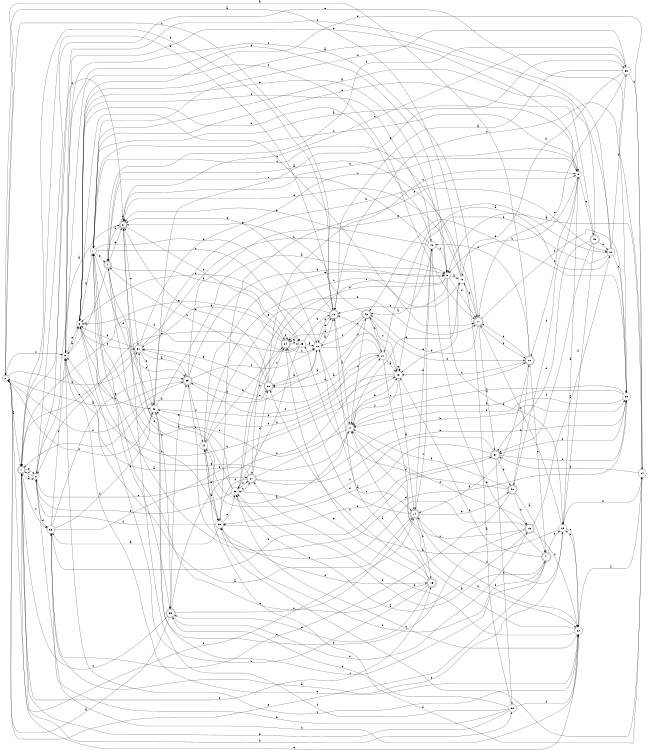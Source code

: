 digraph n37_9 {
__start0 [label="" shape="none"];

rankdir=LR;
size="8,5";

s0 [style="filled", color="black", fillcolor="white" shape="circle", label="0"];
s1 [style="rounded,filled", color="black", fillcolor="white" shape="doublecircle", label="1"];
s2 [style="filled", color="black", fillcolor="white" shape="circle", label="2"];
s3 [style="rounded,filled", color="black", fillcolor="white" shape="doublecircle", label="3"];
s4 [style="rounded,filled", color="black", fillcolor="white" shape="doublecircle", label="4"];
s5 [style="filled", color="black", fillcolor="white" shape="circle", label="5"];
s6 [style="filled", color="black", fillcolor="white" shape="circle", label="6"];
s7 [style="filled", color="black", fillcolor="white" shape="circle", label="7"];
s8 [style="filled", color="black", fillcolor="white" shape="circle", label="8"];
s9 [style="filled", color="black", fillcolor="white" shape="circle", label="9"];
s10 [style="filled", color="black", fillcolor="white" shape="circle", label="10"];
s11 [style="rounded,filled", color="black", fillcolor="white" shape="doublecircle", label="11"];
s12 [style="rounded,filled", color="black", fillcolor="white" shape="doublecircle", label="12"];
s13 [style="filled", color="black", fillcolor="white" shape="circle", label="13"];
s14 [style="rounded,filled", color="black", fillcolor="white" shape="doublecircle", label="14"];
s15 [style="rounded,filled", color="black", fillcolor="white" shape="doublecircle", label="15"];
s16 [style="rounded,filled", color="black", fillcolor="white" shape="doublecircle", label="16"];
s17 [style="filled", color="black", fillcolor="white" shape="circle", label="17"];
s18 [style="filled", color="black", fillcolor="white" shape="circle", label="18"];
s19 [style="rounded,filled", color="black", fillcolor="white" shape="doublecircle", label="19"];
s20 [style="filled", color="black", fillcolor="white" shape="circle", label="20"];
s21 [style="filled", color="black", fillcolor="white" shape="circle", label="21"];
s22 [style="filled", color="black", fillcolor="white" shape="circle", label="22"];
s23 [style="filled", color="black", fillcolor="white" shape="circle", label="23"];
s24 [style="rounded,filled", color="black", fillcolor="white" shape="doublecircle", label="24"];
s25 [style="filled", color="black", fillcolor="white" shape="circle", label="25"];
s26 [style="filled", color="black", fillcolor="white" shape="circle", label="26"];
s27 [style="rounded,filled", color="black", fillcolor="white" shape="doublecircle", label="27"];
s28 [style="filled", color="black", fillcolor="white" shape="circle", label="28"];
s29 [style="rounded,filled", color="black", fillcolor="white" shape="doublecircle", label="29"];
s30 [style="rounded,filled", color="black", fillcolor="white" shape="doublecircle", label="30"];
s31 [style="filled", color="black", fillcolor="white" shape="circle", label="31"];
s32 [style="filled", color="black", fillcolor="white" shape="circle", label="32"];
s33 [style="filled", color="black", fillcolor="white" shape="circle", label="33"];
s34 [style="filled", color="black", fillcolor="white" shape="circle", label="34"];
s35 [style="filled", color="black", fillcolor="white" shape="circle", label="35"];
s36 [style="filled", color="black", fillcolor="white" shape="circle", label="36"];
s37 [style="rounded,filled", color="black", fillcolor="white" shape="doublecircle", label="37"];
s38 [style="filled", color="black", fillcolor="white" shape="circle", label="38"];
s39 [style="rounded,filled", color="black", fillcolor="white" shape="doublecircle", label="39"];
s40 [style="rounded,filled", color="black", fillcolor="white" shape="doublecircle", label="40"];
s41 [style="rounded,filled", color="black", fillcolor="white" shape="doublecircle", label="41"];
s42 [style="filled", color="black", fillcolor="white" shape="circle", label="42"];
s43 [style="rounded,filled", color="black", fillcolor="white" shape="doublecircle", label="43"];
s44 [style="filled", color="black", fillcolor="white" shape="circle", label="44"];
s45 [style="rounded,filled", color="black", fillcolor="white" shape="doublecircle", label="45"];
s0 -> s1 [label="a"];
s0 -> s14 [label="b"];
s0 -> s5 [label="c"];
s0 -> s29 [label="d"];
s0 -> s41 [label="e"];
s0 -> s31 [label="f"];
s1 -> s2 [label="a"];
s1 -> s38 [label="b"];
s1 -> s36 [label="c"];
s1 -> s16 [label="d"];
s1 -> s2 [label="e"];
s1 -> s15 [label="f"];
s2 -> s3 [label="a"];
s2 -> s22 [label="b"];
s2 -> s27 [label="c"];
s2 -> s36 [label="d"];
s2 -> s28 [label="e"];
s2 -> s1 [label="f"];
s3 -> s4 [label="a"];
s3 -> s3 [label="b"];
s3 -> s31 [label="c"];
s3 -> s8 [label="d"];
s3 -> s24 [label="e"];
s3 -> s1 [label="f"];
s4 -> s5 [label="a"];
s4 -> s25 [label="b"];
s4 -> s35 [label="c"];
s4 -> s3 [label="d"];
s4 -> s29 [label="e"];
s4 -> s33 [label="f"];
s5 -> s6 [label="a"];
s5 -> s22 [label="b"];
s5 -> s22 [label="c"];
s5 -> s9 [label="d"];
s5 -> s6 [label="e"];
s5 -> s11 [label="f"];
s6 -> s7 [label="a"];
s6 -> s32 [label="b"];
s6 -> s11 [label="c"];
s6 -> s31 [label="d"];
s6 -> s9 [label="e"];
s6 -> s42 [label="f"];
s7 -> s8 [label="a"];
s7 -> s39 [label="b"];
s7 -> s25 [label="c"];
s7 -> s18 [label="d"];
s7 -> s4 [label="e"];
s7 -> s32 [label="f"];
s8 -> s6 [label="a"];
s8 -> s9 [label="b"];
s8 -> s7 [label="c"];
s8 -> s12 [label="d"];
s8 -> s45 [label="e"];
s8 -> s40 [label="f"];
s9 -> s10 [label="a"];
s9 -> s23 [label="b"];
s9 -> s16 [label="c"];
s9 -> s27 [label="d"];
s9 -> s24 [label="e"];
s9 -> s11 [label="f"];
s10 -> s0 [label="a"];
s10 -> s11 [label="b"];
s10 -> s7 [label="c"];
s10 -> s13 [label="d"];
s10 -> s17 [label="e"];
s10 -> s3 [label="f"];
s11 -> s4 [label="a"];
s11 -> s12 [label="b"];
s11 -> s5 [label="c"];
s11 -> s28 [label="d"];
s11 -> s43 [label="e"];
s11 -> s37 [label="f"];
s12 -> s0 [label="a"];
s12 -> s11 [label="b"];
s12 -> s13 [label="c"];
s12 -> s42 [label="d"];
s12 -> s41 [label="e"];
s12 -> s14 [label="f"];
s13 -> s14 [label="a"];
s13 -> s5 [label="b"];
s13 -> s43 [label="c"];
s13 -> s32 [label="d"];
s13 -> s13 [label="e"];
s13 -> s17 [label="f"];
s14 -> s5 [label="a"];
s14 -> s15 [label="b"];
s14 -> s42 [label="c"];
s14 -> s24 [label="d"];
s14 -> s40 [label="e"];
s14 -> s22 [label="f"];
s15 -> s16 [label="a"];
s15 -> s6 [label="b"];
s15 -> s7 [label="c"];
s15 -> s39 [label="d"];
s15 -> s26 [label="e"];
s15 -> s30 [label="f"];
s16 -> s17 [label="a"];
s16 -> s1 [label="b"];
s16 -> s0 [label="c"];
s16 -> s18 [label="d"];
s16 -> s44 [label="e"];
s16 -> s3 [label="f"];
s17 -> s18 [label="a"];
s17 -> s13 [label="b"];
s17 -> s7 [label="c"];
s17 -> s19 [label="d"];
s17 -> s6 [label="e"];
s17 -> s43 [label="f"];
s18 -> s16 [label="a"];
s18 -> s1 [label="b"];
s18 -> s14 [label="c"];
s18 -> s6 [label="d"];
s18 -> s16 [label="e"];
s18 -> s13 [label="f"];
s19 -> s20 [label="a"];
s19 -> s26 [label="b"];
s19 -> s17 [label="c"];
s19 -> s31 [label="d"];
s19 -> s7 [label="e"];
s19 -> s22 [label="f"];
s20 -> s21 [label="a"];
s20 -> s13 [label="b"];
s20 -> s2 [label="c"];
s20 -> s5 [label="d"];
s20 -> s28 [label="e"];
s20 -> s33 [label="f"];
s21 -> s13 [label="a"];
s21 -> s22 [label="b"];
s21 -> s16 [label="c"];
s21 -> s30 [label="d"];
s21 -> s31 [label="e"];
s21 -> s29 [label="f"];
s22 -> s17 [label="a"];
s22 -> s23 [label="b"];
s22 -> s26 [label="c"];
s22 -> s27 [label="d"];
s22 -> s1 [label="e"];
s22 -> s34 [label="f"];
s23 -> s8 [label="a"];
s23 -> s24 [label="b"];
s23 -> s11 [label="c"];
s23 -> s34 [label="d"];
s23 -> s22 [label="e"];
s23 -> s14 [label="f"];
s24 -> s25 [label="a"];
s24 -> s26 [label="b"];
s24 -> s18 [label="c"];
s24 -> s31 [label="d"];
s24 -> s6 [label="e"];
s24 -> s24 [label="f"];
s25 -> s18 [label="a"];
s25 -> s16 [label="b"];
s25 -> s26 [label="c"];
s25 -> s24 [label="d"];
s25 -> s2 [label="e"];
s25 -> s1 [label="f"];
s26 -> s3 [label="a"];
s26 -> s11 [label="b"];
s26 -> s27 [label="c"];
s26 -> s32 [label="d"];
s26 -> s2 [label="e"];
s26 -> s27 [label="f"];
s27 -> s5 [label="a"];
s27 -> s28 [label="b"];
s27 -> s12 [label="c"];
s27 -> s30 [label="d"];
s27 -> s28 [label="e"];
s27 -> s35 [label="f"];
s28 -> s17 [label="a"];
s28 -> s17 [label="b"];
s28 -> s17 [label="c"];
s28 -> s29 [label="d"];
s28 -> s43 [label="e"];
s28 -> s37 [label="f"];
s29 -> s0 [label="a"];
s29 -> s9 [label="b"];
s29 -> s18 [label="c"];
s29 -> s30 [label="d"];
s29 -> s20 [label="e"];
s29 -> s44 [label="f"];
s30 -> s18 [label="a"];
s30 -> s4 [label="b"];
s30 -> s8 [label="c"];
s30 -> s3 [label="d"];
s30 -> s31 [label="e"];
s30 -> s24 [label="f"];
s31 -> s29 [label="a"];
s31 -> s9 [label="b"];
s31 -> s8 [label="c"];
s31 -> s6 [label="d"];
s31 -> s1 [label="e"];
s31 -> s32 [label="f"];
s32 -> s9 [label="a"];
s32 -> s8 [label="b"];
s32 -> s0 [label="c"];
s32 -> s21 [label="d"];
s32 -> s33 [label="e"];
s32 -> s39 [label="f"];
s33 -> s16 [label="a"];
s33 -> s10 [label="b"];
s33 -> s3 [label="c"];
s33 -> s34 [label="d"];
s33 -> s11 [label="e"];
s33 -> s7 [label="f"];
s34 -> s9 [label="a"];
s34 -> s35 [label="b"];
s34 -> s16 [label="c"];
s34 -> s44 [label="d"];
s34 -> s6 [label="e"];
s34 -> s37 [label="f"];
s35 -> s36 [label="a"];
s35 -> s44 [label="b"];
s35 -> s20 [label="c"];
s35 -> s15 [label="d"];
s35 -> s26 [label="e"];
s35 -> s2 [label="f"];
s36 -> s23 [label="a"];
s36 -> s37 [label="b"];
s36 -> s5 [label="c"];
s36 -> s13 [label="d"];
s36 -> s29 [label="e"];
s36 -> s32 [label="f"];
s37 -> s35 [label="a"];
s37 -> s35 [label="b"];
s37 -> s38 [label="c"];
s37 -> s40 [label="d"];
s37 -> s28 [label="e"];
s37 -> s44 [label="f"];
s38 -> s10 [label="a"];
s38 -> s36 [label="b"];
s38 -> s39 [label="c"];
s38 -> s22 [label="d"];
s38 -> s1 [label="e"];
s38 -> s3 [label="f"];
s39 -> s0 [label="a"];
s39 -> s19 [label="b"];
s39 -> s1 [label="c"];
s39 -> s14 [label="d"];
s39 -> s29 [label="e"];
s39 -> s21 [label="f"];
s40 -> s41 [label="a"];
s40 -> s12 [label="b"];
s40 -> s19 [label="c"];
s40 -> s25 [label="d"];
s40 -> s36 [label="e"];
s40 -> s17 [label="f"];
s41 -> s26 [label="a"];
s41 -> s23 [label="b"];
s41 -> s32 [label="c"];
s41 -> s13 [label="d"];
s41 -> s42 [label="e"];
s41 -> s35 [label="f"];
s42 -> s43 [label="a"];
s42 -> s6 [label="b"];
s42 -> s4 [label="c"];
s42 -> s14 [label="d"];
s42 -> s3 [label="e"];
s42 -> s9 [label="f"];
s43 -> s30 [label="a"];
s43 -> s21 [label="b"];
s43 -> s18 [label="c"];
s43 -> s24 [label="d"];
s43 -> s3 [label="e"];
s43 -> s12 [label="f"];
s44 -> s17 [label="a"];
s44 -> s24 [label="b"];
s44 -> s10 [label="c"];
s44 -> s35 [label="d"];
s44 -> s9 [label="e"];
s44 -> s4 [label="f"];
s45 -> s7 [label="a"];
s45 -> s23 [label="b"];
s45 -> s20 [label="c"];
s45 -> s37 [label="d"];
s45 -> s7 [label="e"];
s45 -> s37 [label="f"];

}